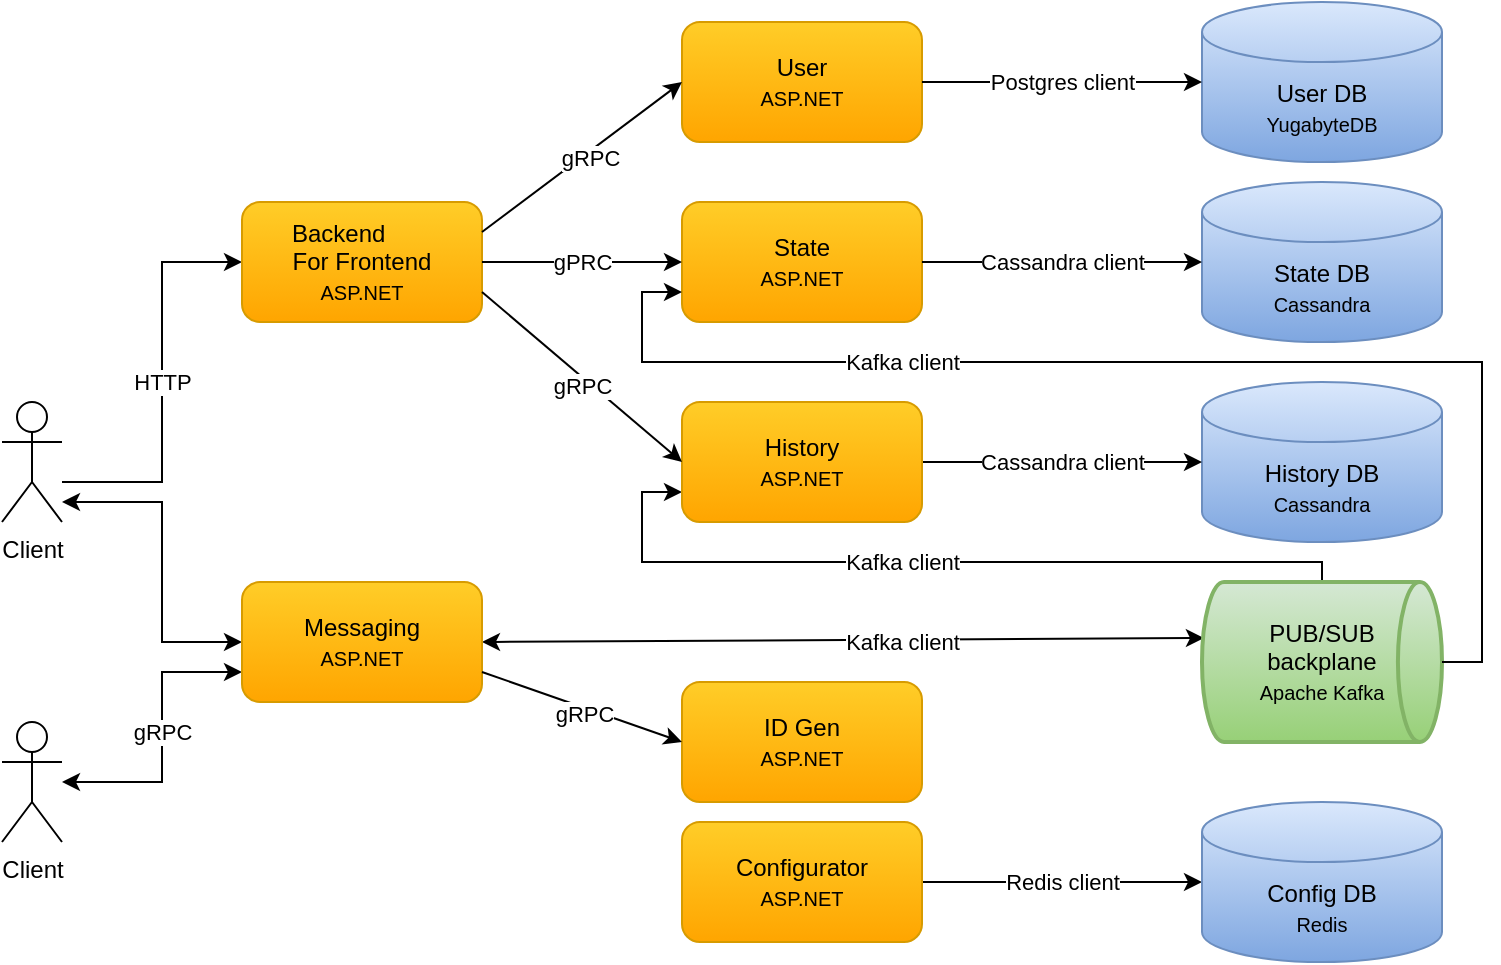 <mxfile version="20.8.16" type="device"><diagram id="G4t1x3i_cumIOjZ8GDXV" name="Page-1"><mxGraphModel dx="2016" dy="1203" grid="1" gridSize="10" guides="1" tooltips="1" connect="1" arrows="1" fold="1" page="1" pageScale="1" pageWidth="850" pageHeight="1100" math="0" shadow="0"><root><mxCell id="0"/><mxCell id="1" parent="0"/><mxCell id="4NMri5ObQx2eB0Vx6lmc-10" value="" style="edgeStyle=orthogonalEdgeStyle;rounded=0;orthogonalLoop=1;jettySize=auto;html=1;entryX=0;entryY=0.5;entryDx=0;entryDy=0;startArrow=classic;startFill=1;" parent="1" source="4NMri5ObQx2eB0Vx6lmc-1" target="4NMri5ObQx2eB0Vx6lmc-4" edge="1"><mxGeometry relative="1" as="geometry"><Array as="points"><mxPoint x="120" y="290"/><mxPoint x="120" y="360"/></Array></mxGeometry></mxCell><mxCell id="ENQS6q1PjWJlhAXhEhIM-2" value="HTTP" style="edgeStyle=orthogonalEdgeStyle;rounded=0;orthogonalLoop=1;jettySize=auto;html=1;entryX=0;entryY=0.5;entryDx=0;entryDy=0;" parent="1" source="4NMri5ObQx2eB0Vx6lmc-1" target="8u_ZxKzGpFRI09v13LqC-1" edge="1"><mxGeometry relative="1" as="geometry"><Array as="points"><mxPoint x="120" y="280"/><mxPoint x="120" y="170"/></Array></mxGeometry></mxCell><mxCell id="4NMri5ObQx2eB0Vx6lmc-1" value="Client" style="shape=umlActor;verticalLabelPosition=bottom;verticalAlign=top;html=1;outlineConnect=0;" parent="1" vertex="1"><mxGeometry x="40" y="240" width="30" height="60" as="geometry"/></mxCell><mxCell id="4NMri5ObQx2eB0Vx6lmc-13" value="gRPC" style="edgeStyle=orthogonalEdgeStyle;rounded=0;orthogonalLoop=1;jettySize=auto;html=1;entryX=0;entryY=0.75;entryDx=0;entryDy=0;startArrow=classic;startFill=1;" parent="1" source="4NMri5ObQx2eB0Vx6lmc-3" target="4NMri5ObQx2eB0Vx6lmc-4" edge="1"><mxGeometry x="0.032" relative="1" as="geometry"><mxPoint as="offset"/><Array as="points"><mxPoint x="120" y="430"/><mxPoint x="120" y="375"/></Array></mxGeometry></mxCell><mxCell id="4NMri5ObQx2eB0Vx6lmc-3" value="Client" style="shape=umlActor;verticalLabelPosition=bottom;verticalAlign=top;html=1;outlineConnect=0;" parent="1" vertex="1"><mxGeometry x="40" y="400" width="30" height="60" as="geometry"/></mxCell><mxCell id="4NMri5ObQx2eB0Vx6lmc-16" value="Kafka client" style="rounded=0;orthogonalLoop=1;jettySize=auto;html=1;entryX=0.008;entryY=0.35;entryDx=0;entryDy=0;entryPerimeter=0;startArrow=classic;startFill=1;exitX=1;exitY=0.5;exitDx=0;exitDy=0;" parent="1" source="4NMri5ObQx2eB0Vx6lmc-4" target="4NMri5ObQx2eB0Vx6lmc-9" edge="1"><mxGeometry x="0.164" y="-1" relative="1" as="geometry"><mxPoint as="offset"/></mxGeometry></mxCell><mxCell id="4NMri5ObQx2eB0Vx6lmc-4" value="&lt;font style=&quot;&quot;&gt;Messaging&lt;br&gt;&lt;font style=&quot;font-size: 10px;&quot;&gt;ASP.NET&lt;/font&gt;&lt;br&gt;&lt;/font&gt;" style="rounded=1;whiteSpace=wrap;html=1;gradientColor=#ffa500;fillColor=#ffcd28;strokeColor=#d79b00;" parent="1" vertex="1"><mxGeometry x="160" y="330" width="120" height="60" as="geometry"/></mxCell><mxCell id="Gfm62hS2zhEuvZ2v64Gk-10" value="Kafka client" style="edgeStyle=orthogonalEdgeStyle;rounded=0;orthogonalLoop=1;jettySize=auto;html=1;entryX=0;entryY=0.75;entryDx=0;entryDy=0;exitX=0.5;exitY=0;exitDx=0;exitDy=0;exitPerimeter=0;" parent="1" source="4NMri5ObQx2eB0Vx6lmc-9" target="ENQS6q1PjWJlhAXhEhIM-1" edge="1"><mxGeometry x="0.086" relative="1" as="geometry"><mxPoint as="offset"/><Array as="points"><mxPoint x="700" y="320"/><mxPoint x="360" y="320"/><mxPoint x="360" y="285"/></Array></mxGeometry></mxCell><mxCell id="4NMri5ObQx2eB0Vx6lmc-9" value="PUB/SUB&lt;br&gt;backplane&lt;br&gt;&lt;font style=&quot;font-size: 10px;&quot;&gt;Apache Kafka&lt;/font&gt;" style="strokeWidth=2;html=1;shape=mxgraph.flowchart.direct_data;whiteSpace=wrap;gradientColor=#97d077;fillColor=#d5e8d4;strokeColor=#82b366;" parent="1" vertex="1"><mxGeometry x="640" y="330" width="120" height="80" as="geometry"/></mxCell><mxCell id="4NMri5ObQx2eB0Vx6lmc-20" value="History DB&lt;br&gt;&lt;font style=&quot;font-size: 10px;&quot;&gt;Cassandra&lt;/font&gt;" style="shape=cylinder3;whiteSpace=wrap;html=1;boundedLbl=1;backgroundOutline=1;size=15;gradientColor=#7ea6e0;fillColor=#dae8fc;strokeColor=#6c8ebf;" parent="1" vertex="1"><mxGeometry x="640" y="230" width="120" height="80" as="geometry"/></mxCell><mxCell id="4NMri5ObQx2eB0Vx6lmc-25" value="&lt;font style=&quot;font-size: 11px&quot;&gt;Cassandra client&lt;br&gt;&lt;/font&gt;" style="rounded=0;orthogonalLoop=1;jettySize=auto;html=1;entryX=0;entryY=0.5;entryDx=0;entryDy=0;entryPerimeter=0;startArrow=none;startFill=0;exitX=1;exitY=0.5;exitDx=0;exitDy=0;" parent="1" source="ENQS6q1PjWJlhAXhEhIM-1" target="4NMri5ObQx2eB0Vx6lmc-20" edge="1"><mxGeometry relative="1" as="geometry"><mxPoint x="370" y="225" as="sourcePoint"/><mxPoint x="600" y="370" as="targetPoint"/><mxPoint as="offset"/><Array as="points"/></mxGeometry></mxCell><mxCell id="QVO6qr5AluIkjkF2SAql-7" value="Redis client" style="edgeStyle=orthogonalEdgeStyle;rounded=0;orthogonalLoop=1;jettySize=auto;html=1;entryX=0;entryY=0.5;entryDx=0;entryDy=0;entryPerimeter=0;exitX=1;exitY=0.5;exitDx=0;exitDy=0;" parent="1" source="Gfm62hS2zhEuvZ2v64Gk-13" target="QVO6qr5AluIkjkF2SAql-2" edge="1"><mxGeometry relative="1" as="geometry"/></mxCell><mxCell id="Gfm62hS2zhEuvZ2v64Gk-13" value="Configurator&lt;br&gt;&lt;font style=&quot;font-size: 10px;&quot;&gt;ASP.NET&lt;/font&gt;" style="rounded=1;whiteSpace=wrap;html=1;gradientColor=#ffa500;fillColor=#ffcd28;strokeColor=#d79b00;" parent="1" vertex="1"><mxGeometry x="380" y="450" width="120" height="60" as="geometry"/></mxCell><mxCell id="QVO6qr5AluIkjkF2SAql-2" value="Config DB&lt;br&gt;&lt;font style=&quot;font-size: 10px;&quot;&gt;Redis&lt;/font&gt;" style="shape=cylinder3;whiteSpace=wrap;html=1;boundedLbl=1;backgroundOutline=1;size=15;gradientColor=#7ea6e0;fillColor=#dae8fc;strokeColor=#6c8ebf;" parent="1" vertex="1"><mxGeometry x="640" y="440" width="120" height="80" as="geometry"/></mxCell><mxCell id="ENQS6q1PjWJlhAXhEhIM-1" value="&lt;font style=&quot;&quot;&gt;History&lt;br&gt;&lt;font style=&quot;font-size: 10px;&quot;&gt;ASP.NET&lt;/font&gt;&lt;br&gt;&lt;/font&gt;" style="rounded=1;whiteSpace=wrap;html=1;gradientColor=#ffa500;fillColor=#ffcd28;strokeColor=#d79b00;" parent="1" vertex="1"><mxGeometry x="380" y="240" width="120" height="60" as="geometry"/></mxCell><mxCell id="ugsCivUr18LWlaLhRu20-2" value="&lt;font style=&quot;&quot;&gt;ID Gen&lt;br&gt;&lt;font style=&quot;font-size: 10px;&quot;&gt;ASP.NET&lt;/font&gt;&lt;br&gt;&lt;/font&gt;" style="rounded=1;whiteSpace=wrap;html=1;gradientColor=#ffa500;fillColor=#ffcd28;strokeColor=#d79b00;" parent="1" vertex="1"><mxGeometry x="380" y="380" width="120" height="60" as="geometry"/></mxCell><mxCell id="ugsCivUr18LWlaLhRu20-3" value="gRPC" style="endArrow=classic;html=1;exitX=1;exitY=0.75;exitDx=0;exitDy=0;entryX=0;entryY=0.5;entryDx=0;entryDy=0;" parent="1" source="4NMri5ObQx2eB0Vx6lmc-4" target="ugsCivUr18LWlaLhRu20-2" edge="1"><mxGeometry x="0.044" y="-3" width="50" height="50" relative="1" as="geometry"><mxPoint x="530" y="285" as="sourcePoint"/><mxPoint x="290" y="475" as="targetPoint"/><mxPoint as="offset"/></mxGeometry></mxCell><mxCell id="8u_ZxKzGpFRI09v13LqC-1" value="&lt;font style=&quot;&quot;&gt;Backend&amp;nbsp; &amp;nbsp; &amp;nbsp; &amp;nbsp;&lt;br&gt;For Frontend&lt;br&gt;&lt;font style=&quot;font-size: 10px;&quot;&gt;ASP.NET&lt;/font&gt;&lt;br&gt;&lt;/font&gt;" style="rounded=1;whiteSpace=wrap;html=1;gradientColor=#ffa500;fillColor=#ffcd28;strokeColor=#d79b00;" parent="1" vertex="1"><mxGeometry x="160" y="140" width="120" height="60" as="geometry"/></mxCell><mxCell id="8u_ZxKzGpFRI09v13LqC-3" value="State DB&lt;br&gt;&lt;font style=&quot;font-size: 10px;&quot;&gt;Cassandra&lt;/font&gt;" style="shape=cylinder3;whiteSpace=wrap;html=1;boundedLbl=1;backgroundOutline=1;size=15;gradientColor=#7ea6e0;fillColor=#dae8fc;strokeColor=#6c8ebf;" parent="1" vertex="1"><mxGeometry x="640" y="130" width="120" height="80" as="geometry"/></mxCell><mxCell id="8u_ZxKzGpFRI09v13LqC-4" value="&lt;font style=&quot;&quot;&gt;State&lt;br&gt;&lt;font style=&quot;font-size: 10px;&quot;&gt;ASP.NET&lt;/font&gt;&lt;br&gt;&lt;/font&gt;" style="rounded=1;whiteSpace=wrap;html=1;gradientColor=#ffa500;fillColor=#ffcd28;strokeColor=#d79b00;" parent="1" vertex="1"><mxGeometry x="380" y="140" width="120" height="60" as="geometry"/></mxCell><mxCell id="8u_ZxKzGpFRI09v13LqC-5" value="Kafka client" style="edgeStyle=orthogonalEdgeStyle;rounded=0;orthogonalLoop=1;jettySize=auto;html=1;entryX=0;entryY=0.75;entryDx=0;entryDy=0;exitX=1;exitY=0.5;exitDx=0;exitDy=0;exitPerimeter=0;" parent="1" source="4NMri5ObQx2eB0Vx6lmc-9" target="8u_ZxKzGpFRI09v13LqC-4" edge="1"><mxGeometry x="0.426" relative="1" as="geometry"><mxPoint as="offset"/><Array as="points"><mxPoint x="780" y="370"/><mxPoint x="780" y="220"/><mxPoint x="360" y="220"/><mxPoint x="360" y="185"/></Array><mxPoint x="570" y="500" as="sourcePoint"/><mxPoint x="430" y="360" as="targetPoint"/></mxGeometry></mxCell><mxCell id="8u_ZxKzGpFRI09v13LqC-7" value="&lt;font style=&quot;font-size: 11px&quot;&gt;Cassandra client&lt;br&gt;&lt;/font&gt;" style="rounded=0;orthogonalLoop=1;jettySize=auto;html=1;entryX=0;entryY=0.5;entryDx=0;entryDy=0;entryPerimeter=0;startArrow=none;startFill=0;exitX=1;exitY=0.5;exitDx=0;exitDy=0;" parent="1" source="8u_ZxKzGpFRI09v13LqC-4" target="8u_ZxKzGpFRI09v13LqC-3" edge="1"><mxGeometry relative="1" as="geometry"><mxPoint x="480" y="250" as="sourcePoint"/><mxPoint x="560" y="250" as="targetPoint"/><mxPoint as="offset"/><Array as="points"/></mxGeometry></mxCell><mxCell id="8u_ZxKzGpFRI09v13LqC-8" value="gRPC" style="endArrow=classic;html=1;exitX=1;exitY=0.75;exitDx=0;exitDy=0;entryX=0;entryY=0.5;entryDx=0;entryDy=0;" parent="1" source="8u_ZxKzGpFRI09v13LqC-1" target="ENQS6q1PjWJlhAXhEhIM-1" edge="1"><mxGeometry x="0.044" y="-3" width="50" height="50" relative="1" as="geometry"><mxPoint x="290" y="485" as="sourcePoint"/><mxPoint x="370" y="550" as="targetPoint"/><mxPoint as="offset"/></mxGeometry></mxCell><mxCell id="8u_ZxKzGpFRI09v13LqC-9" value="gPRC" style="endArrow=classic;html=1;entryX=0;entryY=0.5;entryDx=0;entryDy=0;exitX=1;exitY=0.5;exitDx=0;exitDy=0;" parent="1" source="8u_ZxKzGpFRI09v13LqC-1" target="8u_ZxKzGpFRI09v13LqC-4" edge="1"><mxGeometry width="50" height="50" relative="1" as="geometry"><mxPoint x="280" y="280" as="sourcePoint"/><mxPoint x="330" y="230" as="targetPoint"/><mxPoint as="offset"/></mxGeometry></mxCell><mxCell id="u7EXwUm9e5_MvhXn00Du-1" value="&lt;font style=&quot;&quot;&gt;User&lt;br&gt;&lt;font style=&quot;font-size: 10px;&quot;&gt;ASP.NET&lt;/font&gt;&lt;br&gt;&lt;/font&gt;" style="rounded=1;whiteSpace=wrap;html=1;gradientColor=#ffa500;fillColor=#ffcd28;strokeColor=#d79b00;" parent="1" vertex="1"><mxGeometry x="380" y="50" width="120" height="60" as="geometry"/></mxCell><mxCell id="u7EXwUm9e5_MvhXn00Du-4" value="User DB&lt;br&gt;&lt;font style=&quot;font-size: 10px;&quot;&gt;YugabyteDB&lt;/font&gt;" style="shape=cylinder3;whiteSpace=wrap;html=1;boundedLbl=1;backgroundOutline=1;size=15;gradientColor=#7ea6e0;fillColor=#dae8fc;strokeColor=#6c8ebf;" parent="1" vertex="1"><mxGeometry x="640" y="40" width="120" height="80" as="geometry"/></mxCell><mxCell id="u7EXwUm9e5_MvhXn00Du-5" value="&lt;font style=&quot;font-size: 11px&quot;&gt;Postgres client&lt;br&gt;&lt;/font&gt;" style="rounded=0;orthogonalLoop=1;jettySize=auto;html=1;entryX=0;entryY=0.5;entryDx=0;entryDy=0;entryPerimeter=0;startArrow=none;startFill=0;" parent="1" target="u7EXwUm9e5_MvhXn00Du-4" edge="1"><mxGeometry relative="1" as="geometry"><mxPoint x="500" y="80" as="sourcePoint"/><mxPoint x="570" y="130" as="targetPoint"/><mxPoint as="offset"/><Array as="points"/></mxGeometry></mxCell><mxCell id="u7EXwUm9e5_MvhXn00Du-6" value="gRPC" style="endArrow=classic;html=1;entryX=0;entryY=0.5;entryDx=0;entryDy=0;exitX=1;exitY=0.25;exitDx=0;exitDy=0;" parent="1" source="8u_ZxKzGpFRI09v13LqC-1" target="u7EXwUm9e5_MvhXn00Du-1" edge="1"><mxGeometry x="0.044" y="-3" width="50" height="50" relative="1" as="geometry"><mxPoint x="290" y="80" as="sourcePoint"/><mxPoint x="390" y="330" as="targetPoint"/><mxPoint as="offset"/></mxGeometry></mxCell></root></mxGraphModel></diagram></mxfile>